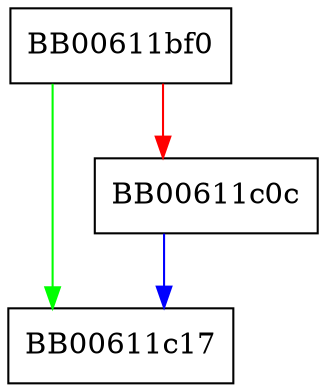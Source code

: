 digraph OCSP_RESPID_set_by_name {
  node [shape="box"];
  graph [splines=ortho];
  BB00611bf0 -> BB00611c17 [color="green"];
  BB00611bf0 -> BB00611c0c [color="red"];
  BB00611c0c -> BB00611c17 [color="blue"];
}